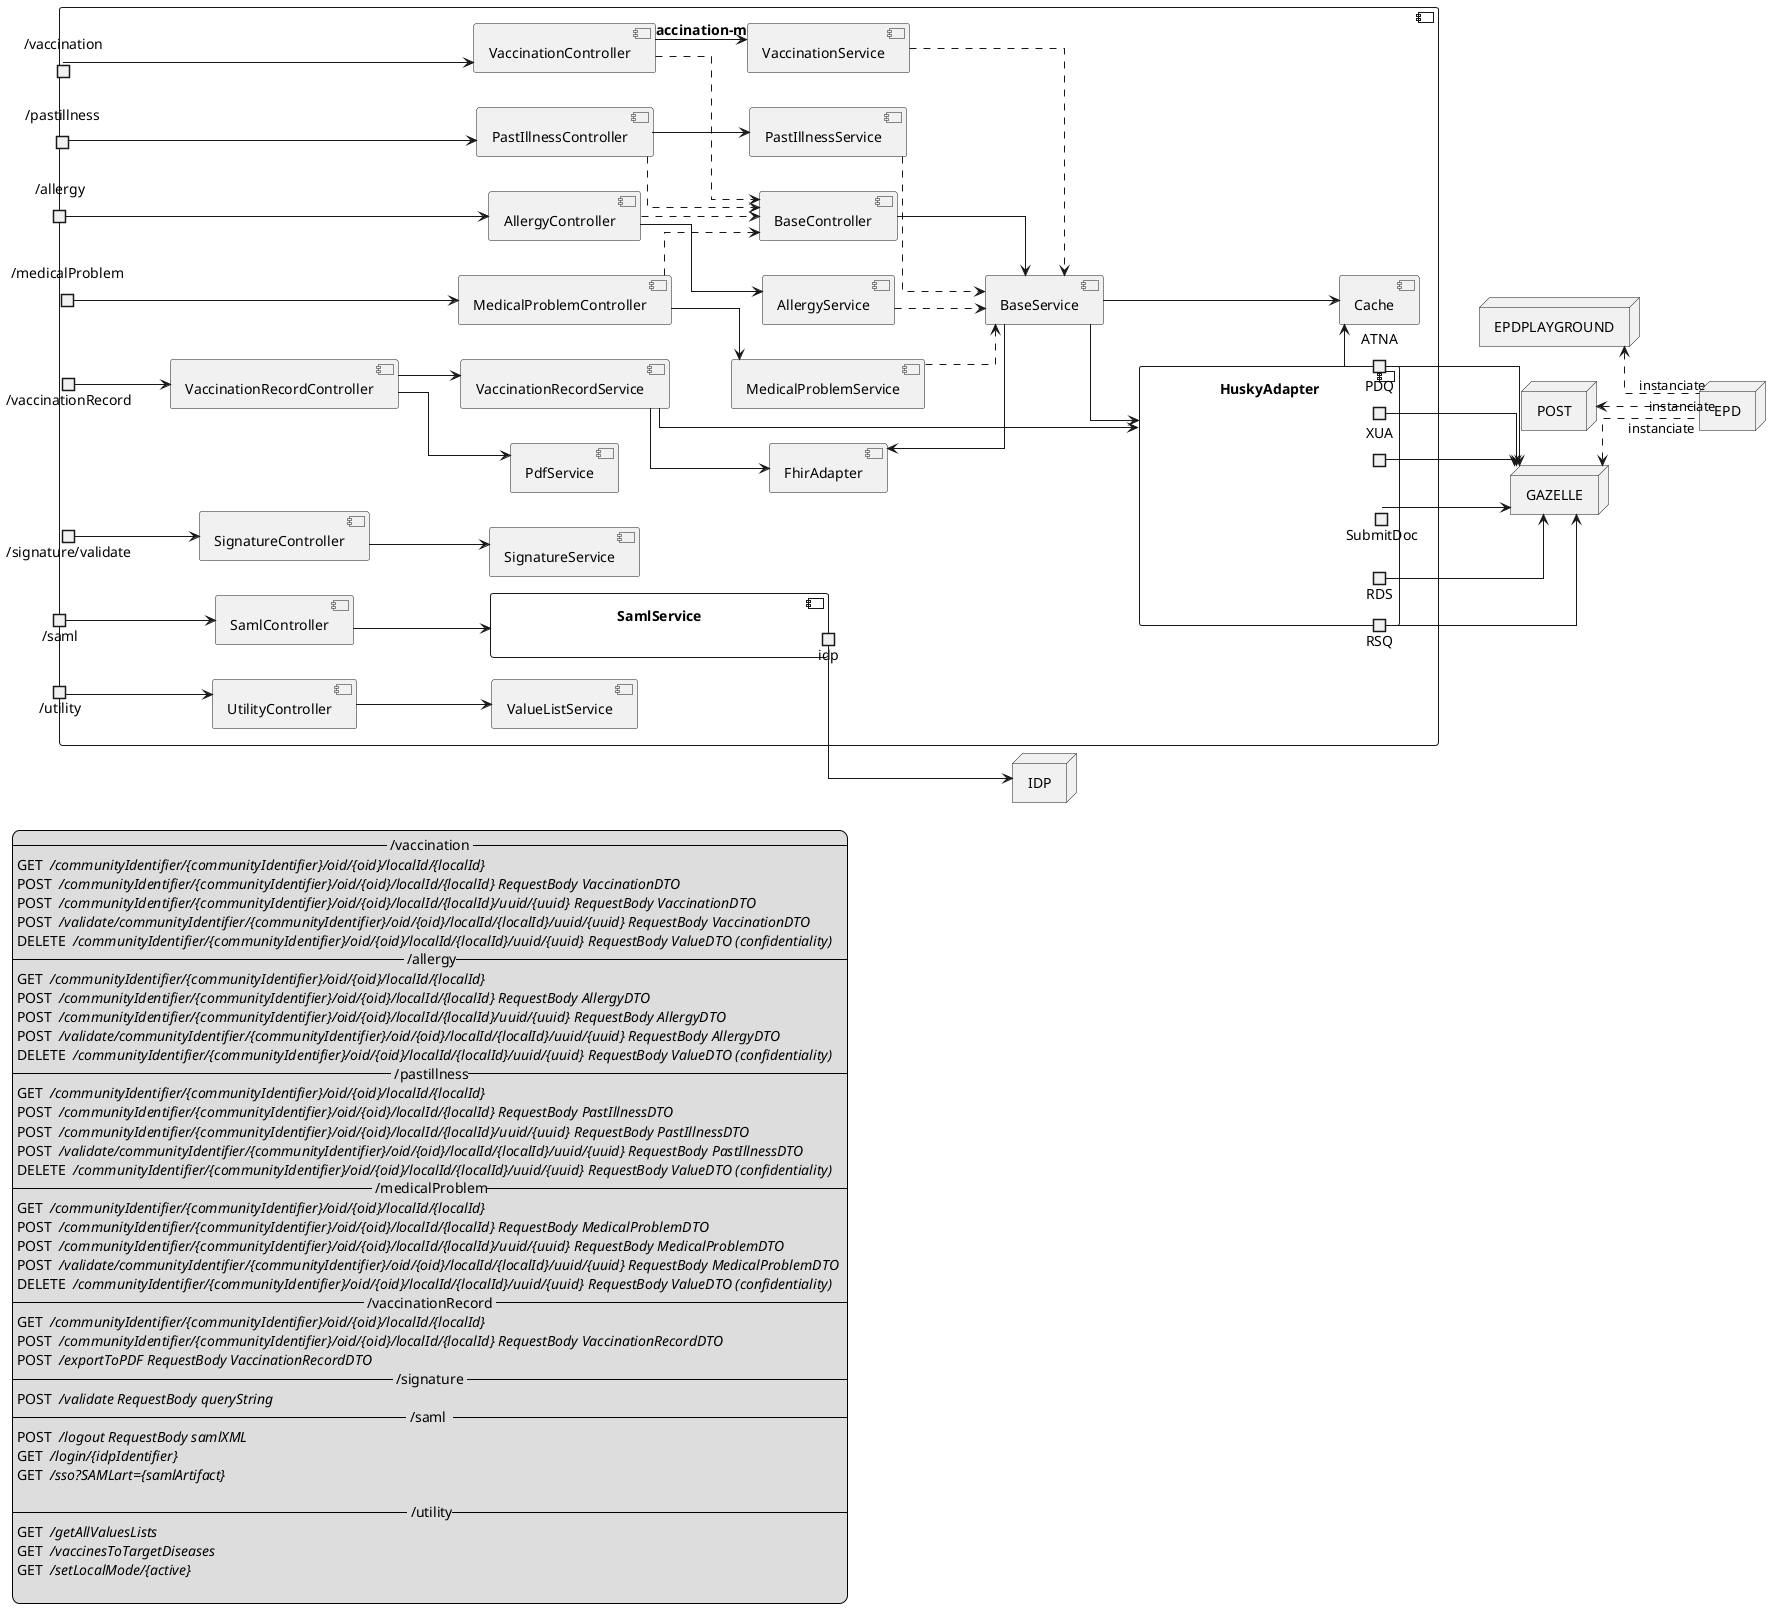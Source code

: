 @startuml
skinparam linetype ortho
left to right direction

node IDP

component Impfmodule as "vaccination-module-backend" {
  
  portin port_utility     as "/utility"
  portin port_saml        as "/saml"
  portin port_signature   as "/signature/validate"
  portin port_medicalProblem as "/medicalProblem"
  portin port_allergy     as "/allergy"
  portin port_pastillness as "/pastillness"
  portin port_vaccination as "/vaccination"
  portin port_vacRecord   as "/vaccinationRecord"

  component BaseController
  component VaccinationController
  component PastIllnessController
  component AllergyController
  component MedicalProblemController
  component VaccinationRecordController
  component SignatureController
  component UtilityController
  component SamlController

  component VaccinationService
  component PastIllnessService
  component AllergyService
  component MedicalProblemService
  component BaseService
  component VaccinationRecordService
  component PdfService
  component ValueListService
  component SignatureService
  component SamlService {
    portout idp
  } 

  component HuskyAdapter {
     portout PDQ
     portout ATNA
     portout RSQ
     portout RDS
     portout SubmitDoc
     portout XUA
  }
  component Cache
  component FhirAdapter
}

BaseController        --> BaseService
BaseService           -u-> FhirAdapter
BaseService           --> HuskyAdapter

port_vaccination      --> VaccinationController
VaccinationController ..> BaseController
VaccinationController --> VaccinationService
VaccinationService    ..> BaseService

port_pastillness      --> PastIllnessController
PastIllnessController ..> BaseController
PastIllnessController --> PastIllnessService
PastIllnessService    ..> BaseService

port_allergy          --> AllergyController
AllergyController     ..> BaseController
AllergyController     --> AllergyService
AllergyService        ..> BaseService

port_medicalProblem   --> MedicalProblemController
MedicalProblemController ..> BaseController
MedicalProblemController --> MedicalProblemService
MedicalProblemService    ..> BaseService

port_vacRecord        --> VaccinationRecordController
VaccinationRecordController --> VaccinationRecordService
VaccinationRecordController --> PdfService
VaccinationRecordService -d-> FhirAdapter
VaccinationRecordService --> HuskyAdapter

BaseService           --> Cache
HuskyAdapter         -d-> Cache

port_signature        --> SignatureController
SignatureController   --> SignatureService

port_saml             --> SamlController
SamlController        --> SamlService

port_utility          --> UtilityController
UtilityController     --> ValueListService

node EPD
node GAZELLE
node EPDPLAYGROUND
node POST

PDQ           --> GAZELLE
XUA           --> GAZELLE
RSQ           --> GAZELLE
RDS           --> GAZELLE
SubmitDoc     --> GAZELLE
ATNA          --> GAZELLE
idp           --> IDP

GAZELLE       <.. EPD : instanciate
EPDPLAYGROUND <.. EPD : instanciate
POST          <.. EPD : instanciate

legend left
  -- /vaccination --
  GET // /communityIdentifier/{communityIdentifier}/oid/{oid}/localId/{localId} //
  POST // /communityIdentifier/{communityIdentifier}/oid/{oid}/localId/{localId} RequestBody VaccinationDTO //
  POST // /communityIdentifier/{communityIdentifier}/oid/{oid}/localId/{localId}/uuid/{uuid} RequestBody VaccinationDTO //
  POST // /validate/communityIdentifier/{communityIdentifier}/oid/{oid}/localId/{localId}/uuid/{uuid} RequestBody VaccinationDTO //
  DELETE // /communityIdentifier/{communityIdentifier}/oid/{oid}/localId/{localId}/uuid/{uuid} RequestBody ValueDTO (confidentiality) //
  -- /allergy--
  GET // /communityIdentifier/{communityIdentifier}/oid/{oid}/localId/{localId} //
  POST // /communityIdentifier/{communityIdentifier}/oid/{oid}/localId/{localId} RequestBody AllergyDTO //
  POST // /communityIdentifier/{communityIdentifier}/oid/{oid}/localId/{localId}/uuid/{uuid} RequestBody AllergyDTO //
  POST // /validate/communityIdentifier/{communityIdentifier}/oid/{oid}/localId/{localId}/uuid/{uuid} RequestBody AllergyDTO //
  DELETE // /communityIdentifier/{communityIdentifier}/oid/{oid}/localId/{localId}/uuid/{uuid} RequestBody ValueDTO (confidentiality) //
  -- /pastillness--
  GET // /communityIdentifier/{communityIdentifier}/oid/{oid}/localId/{localId} //
  POST // /communityIdentifier/{communityIdentifier}/oid/{oid}/localId/{localId} RequestBody PastIllnessDTO //
  POST // /communityIdentifier/{communityIdentifier}/oid/{oid}/localId/{localId}/uuid/{uuid} RequestBody PastIllnessDTO //
  POST // /validate/communityIdentifier/{communityIdentifier}/oid/{oid}/localId/{localId}/uuid/{uuid} RequestBody PastIllnessDTO //
  DELETE // /communityIdentifier/{communityIdentifier}/oid/{oid}/localId/{localId}/uuid/{uuid} RequestBody ValueDTO (confidentiality) //
  -- /medicalProblem--
  GET // /communityIdentifier/{communityIdentifier}/oid/{oid}/localId/{localId} //
  POST // /communityIdentifier/{communityIdentifier}/oid/{oid}/localId/{localId} RequestBody MedicalProblemDTO //
  POST // /communityIdentifier/{communityIdentifier}/oid/{oid}/localId/{localId}/uuid/{uuid} RequestBody MedicalProblemDTO //
  POST // /validate/communityIdentifier/{communityIdentifier}/oid/{oid}/localId/{localId}/uuid/{uuid} RequestBody MedicalProblemDTO //
  DELETE // /communityIdentifier/{communityIdentifier}/oid/{oid}/localId/{localId}/uuid/{uuid} RequestBody ValueDTO (confidentiality) //
  -- /vaccinationRecord --
  GET // /communityIdentifier/{communityIdentifier}/oid/{oid}/localId/{localId} //
  POST // /communityIdentifier/{communityIdentifier}/oid/{oid}/localId/{localId} RequestBody VaccinationRecordDTO //
  POST // /exportToPDF RequestBody VaccinationRecordDTO //
  -- /signature --
  POST // /validate RequestBody queryString //
  -- /saml  --
  POST // /logout RequestBody samlXML //
  GET // /login/{idpIdentifier} //
  GET // /sso?SAMLart={samlArtifact} //

  -- /utility--
  GET // /getAllValuesLists //
  GET // /vaccinesToTargetDiseases //
  GET // /setLocalMode/{active} //

end legend

@enduml